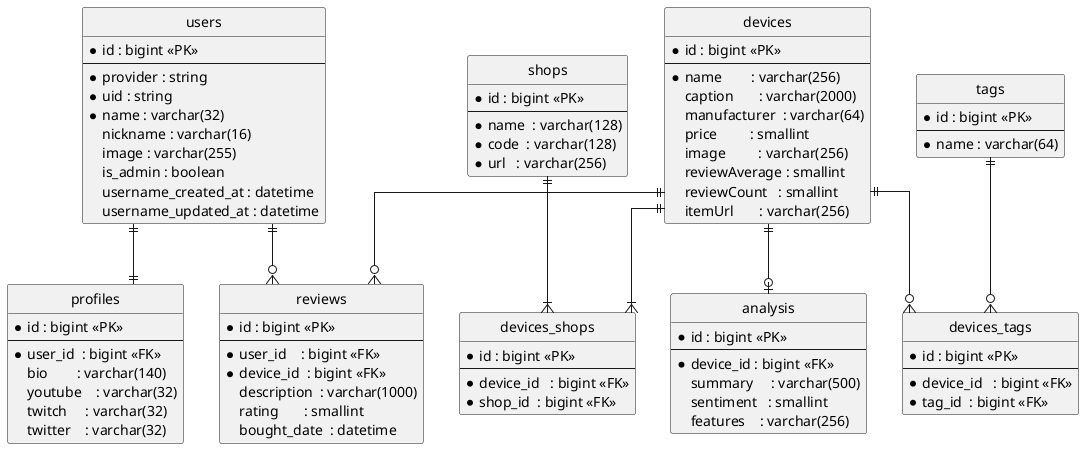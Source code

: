 @startuml reviwe-app
 skinparam linetype ortho
 hide circle

entity "users" {
  * id : bigint <<PK>>
  --
  * provider : string
  * uid : string
  * name : varchar(32)
  nickname : varchar(16)
  image : varchar(255)
  is_admin : boolean
  username_created_at : datetime
  username_updated_at : datetime
}

entity profiles {
  * id : bigint <<PK>>
  --
  * user_id  : bigint <<FK>>
  bio        : varchar(140)
  youtube    : varchar(32)
  twitch     : varchar(32)
  twitter    : varchar(32)
}

entity devices {
  * id : bigint <<PK>>
  --
  * name        : varchar(256)
  caption       : varchar(2000)
  manufacturer  : varchar(64)
  price         : smallint
  image         : varchar(256)
  reviewAverage : smallint
  reviewCount   : smallint
  itemUrl       : varchar(256)
}

entity shops {
  * id : bigint <<PK>>
  --
  * name  : varchar(128)
  * code  : varchar(128)
  * url   : varchar(256)
}

entity devices_shops {
  * id : bigint <<PK>>
  --
  * device_id   : bigint <<FK>>
  * shop_id  : bigint <<FK>>
}


entity reviews {
  * id : bigint <<PK>>
  --
  * user_id    : bigint <<FK>>
  * device_id  : bigint <<FK>>
  description  : varchar(1000)
  rating       : smallint
  bought_date  : datetime
}

entity analysis {
  * id : bigint <<PK>>
  --
  * device_id : bigint <<FK>>
  summary     : varchar(500)
  sentiment   : smallint
  features    : varchar(256)
}

entity tags {
  * id : bigint <<PK>>
  --
  * name : varchar(64)
}

entity devices_tags {
  * id : bigint <<PK>>
  --
  * device_id   : bigint <<FK>>
  * tag_id  : bigint <<FK>>
}


users ||--|| profiles
users ||--o{ reviews
devices ||--o{ reviews
devices ||--|{ devices_shops
shops ||--|{ devices_shops
devices ||--o| analysis
devices ||--o{ devices_tags
tags ||--o{ devices_tags

@enduml